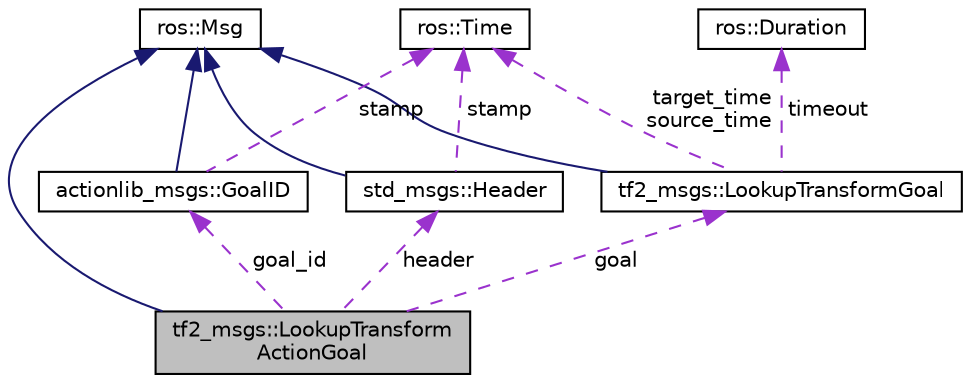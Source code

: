 digraph "tf2_msgs::LookupTransformActionGoal"
{
  edge [fontname="Helvetica",fontsize="10",labelfontname="Helvetica",labelfontsize="10"];
  node [fontname="Helvetica",fontsize="10",shape=record];
  Node1 [label="tf2_msgs::LookupTransform\lActionGoal",height=0.2,width=0.4,color="black", fillcolor="grey75", style="filled" fontcolor="black"];
  Node2 -> Node1 [dir="back",color="midnightblue",fontsize="10",style="solid",fontname="Helvetica"];
  Node2 [label="ros::Msg",height=0.2,width=0.4,color="black", fillcolor="white", style="filled",URL="$classros_1_1_msg.html"];
  Node3 -> Node1 [dir="back",color="darkorchid3",fontsize="10",style="dashed",label=" goal_id" ,fontname="Helvetica"];
  Node3 [label="actionlib_msgs::GoalID",height=0.2,width=0.4,color="black", fillcolor="white", style="filled",URL="$classactionlib__msgs_1_1_goal_i_d.html"];
  Node2 -> Node3 [dir="back",color="midnightblue",fontsize="10",style="solid",fontname="Helvetica"];
  Node4 -> Node3 [dir="back",color="darkorchid3",fontsize="10",style="dashed",label=" stamp" ,fontname="Helvetica"];
  Node4 [label="ros::Time",height=0.2,width=0.4,color="black", fillcolor="white", style="filled",URL="$classros_1_1_time.html"];
  Node5 -> Node1 [dir="back",color="darkorchid3",fontsize="10",style="dashed",label=" goal" ,fontname="Helvetica"];
  Node5 [label="tf2_msgs::LookupTransformGoal",height=0.2,width=0.4,color="black", fillcolor="white", style="filled",URL="$classtf2__msgs_1_1_lookup_transform_goal.html"];
  Node2 -> Node5 [dir="back",color="midnightblue",fontsize="10",style="solid",fontname="Helvetica"];
  Node4 -> Node5 [dir="back",color="darkorchid3",fontsize="10",style="dashed",label=" target_time\nsource_time" ,fontname="Helvetica"];
  Node6 -> Node5 [dir="back",color="darkorchid3",fontsize="10",style="dashed",label=" timeout" ,fontname="Helvetica"];
  Node6 [label="ros::Duration",height=0.2,width=0.4,color="black", fillcolor="white", style="filled",URL="$classros_1_1_duration.html"];
  Node7 -> Node1 [dir="back",color="darkorchid3",fontsize="10",style="dashed",label=" header" ,fontname="Helvetica"];
  Node7 [label="std_msgs::Header",height=0.2,width=0.4,color="black", fillcolor="white", style="filled",URL="$classstd__msgs_1_1_header.html"];
  Node2 -> Node7 [dir="back",color="midnightblue",fontsize="10",style="solid",fontname="Helvetica"];
  Node4 -> Node7 [dir="back",color="darkorchid3",fontsize="10",style="dashed",label=" stamp" ,fontname="Helvetica"];
}
